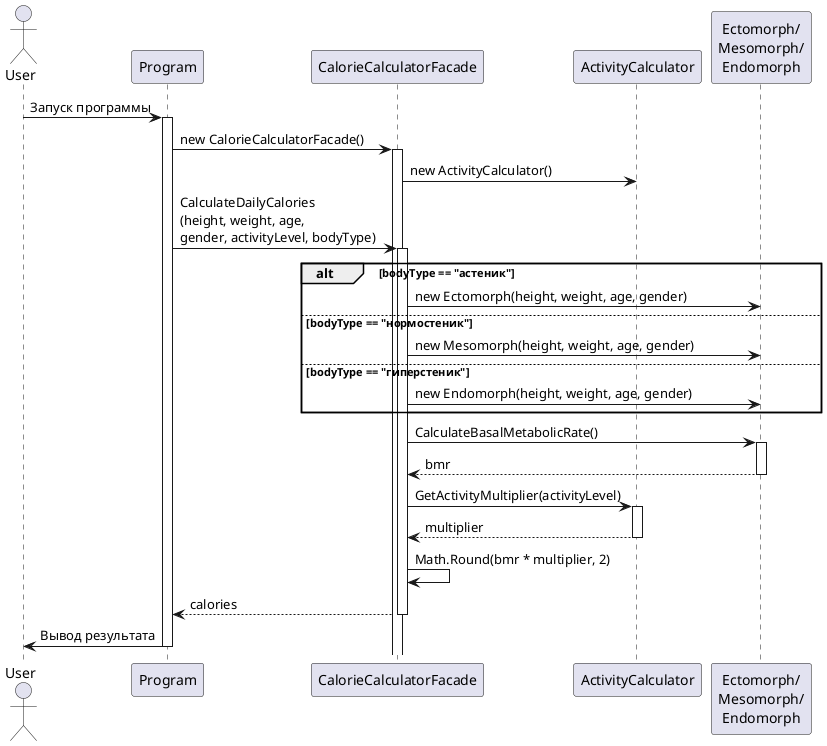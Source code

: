 @startuml
actor User
participant "Program" as Main
participant "CalorieCalculatorFacade" as Facade
participant "ActivityCalculator" as Activity
participant "Ectomorph/\nMesomorph/\nEndomorph" as Concrete

User -> Main: Запуск программы
activate Main

Main -> Facade: new CalorieCalculatorFacade()
activate Facade

Facade -> Activity: new ActivityCalculator()

Main -> Facade: CalculateDailyCalories\n(height, weight, age,\ngender, activityLevel, bodyType)
activate Facade

alt bodyType == "астеник"
    Facade -> Concrete: new Ectomorph(height, weight, age, gender)
else bodyType == "нормостеник"
    Facade -> Concrete: new Mesomorph(height, weight, age, gender)
else bodyType == "гиперстеник"
    Facade -> Concrete: new Endomorph(height, weight, age, gender)
end

Facade -> Concrete: CalculateBasalMetabolicRate()
activate Concrete
Concrete --> Facade: bmr
deactivate Concrete

Facade -> Activity: GetActivityMultiplier(activityLevel)
activate Activity
Activity --> Facade: multiplier
deactivate Activity

Facade -> Facade: Math.Round(bmr * multiplier, 2)
Facade --> Main: calories
deactivate Facade

Main -> User: Вывод результата
deactivate Main

@enduml